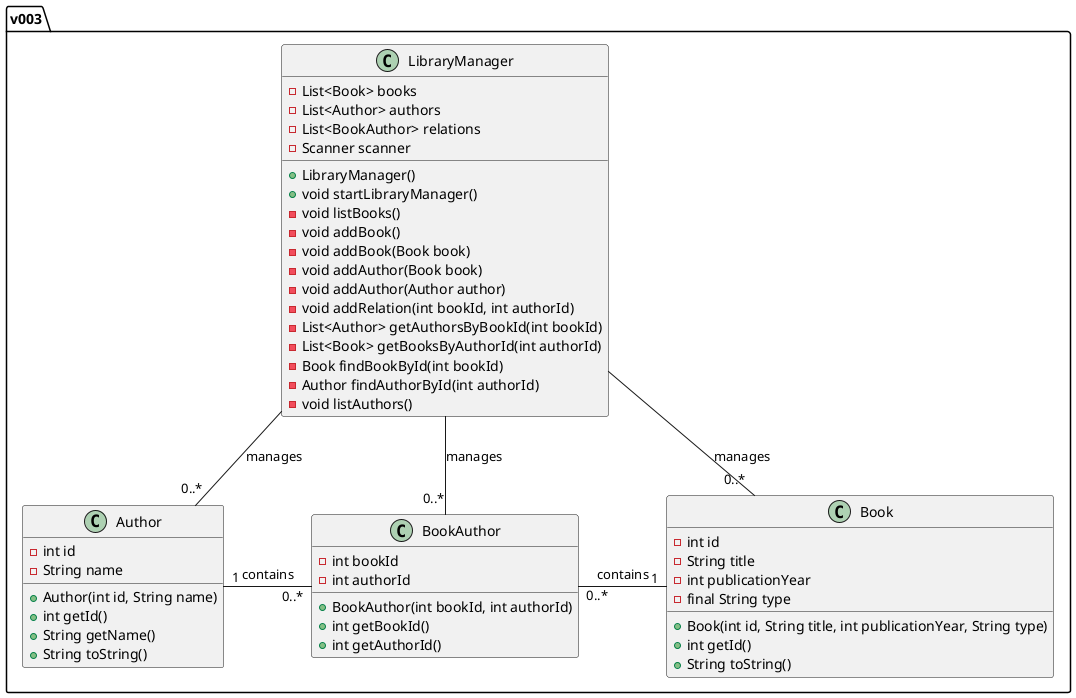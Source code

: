 @startuml
package v003 {

    class Book {
        -int id
        -String title
        -int publicationYear
        -final String type
        +Book(int id, String title, int publicationYear, String type)
        +int getId()
        +String toString()
    }

    class Author {
        -int id
        -String name
        +Author(int id, String name)
        +int getId()
        +String getName()
        +String toString()
    }

    class BookAuthor {
        -int bookId
        -int authorId
        +BookAuthor(int bookId, int authorId)
        +int getBookId()
        +int getAuthorId()
    }

    class LibraryManager {
        -List<Book> books
        -List<Author> authors
        -List<BookAuthor> relations
        -Scanner scanner
        +LibraryManager()
        +void startLibraryManager()
        -void listBooks()
        -void addBook()
        -void addBook(Book book)
        -void addAuthor(Book book)
        -void addAuthor(Author author)
        -void addRelation(int bookId, int authorId)
        -List<Author> getAuthorsByBookId(int bookId)
        -List<Book> getBooksByAuthorId(int authorId)
        -Book findBookById(int bookId)
        -Author findAuthorById(int authorId)
        -void listAuthors()
    }

    LibraryManager -- "0..*" Book : manages
    LibraryManager -- "0..*" Author : manages
    LibraryManager -- "0..*" BookAuthor : manages
    Book "1" -l- "0..*" BookAuthor : contains
    Author "1" --r- "0..*" BookAuthor : contains

}
@enduml
